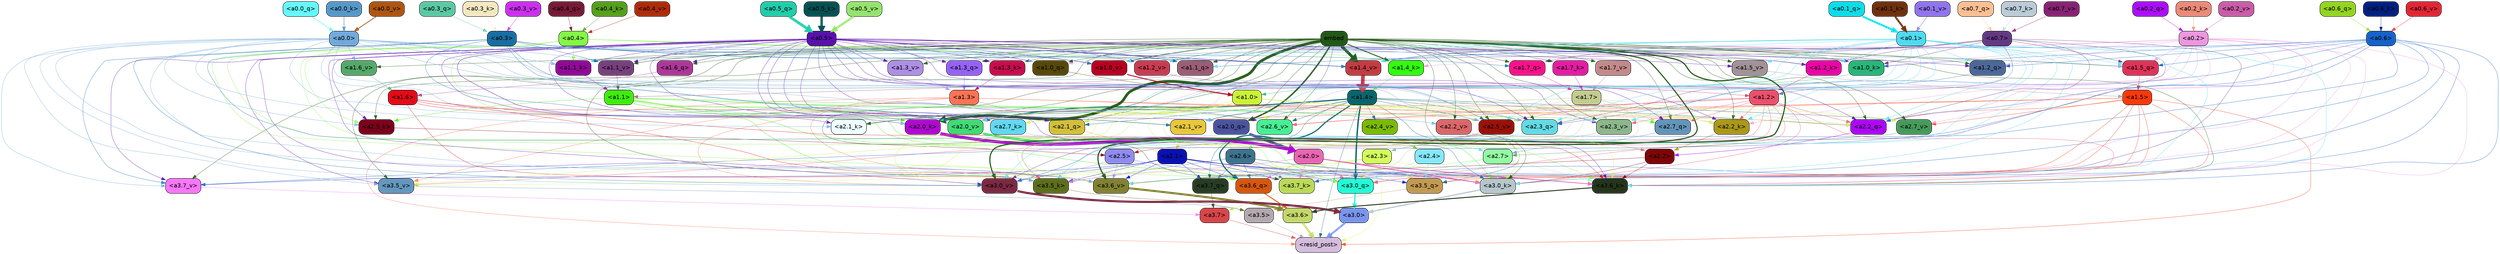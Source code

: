 strict digraph "" {
	graph [bgcolor=transparent,
		layout=dot,
		overlap=false,
		splines=true
	];
	"<a3.7>"	[color=black,
		fillcolor="#d6464a",
		fontname=Helvetica,
		shape=box,
		style="filled, rounded"];
	"<resid_post>"	[color=black,
		fillcolor="#d4bcdc",
		fontname=Helvetica,
		shape=box,
		style="filled, rounded"];
	"<a3.7>" -> "<resid_post>"	[color="#d6464a",
		penwidth=0.6239100098609924];
	"<a3.6>"	[color=black,
		fillcolor="#c4d76b",
		fontname=Helvetica,
		shape=box,
		style="filled, rounded"];
	"<a3.6>" -> "<resid_post>"	[color="#c4d76b",
		penwidth=4.569062113761902];
	"<a3.5>"	[color=black,
		fillcolor="#b2a8ad",
		fontname=Helvetica,
		shape=box,
		style="filled, rounded"];
	"<a3.5>" -> "<resid_post>"	[color="#b2a8ad",
		penwidth=0.6];
	"<a3.0>"	[color=black,
		fillcolor="#7995ec",
		fontname=Helvetica,
		shape=box,
		style="filled, rounded"];
	"<a3.0>" -> "<resid_post>"	[color="#7995ec",
		penwidth=4.283544182777405];
	"<a2.3>"	[color=black,
		fillcolor="#d3fc5c",
		fontname=Helvetica,
		shape=box,
		style="filled, rounded"];
	"<a2.3>" -> "<resid_post>"	[color="#d3fc5c",
		penwidth=0.6];
	"<a3.7_q>"	[color=black,
		fillcolor="#283c24",
		fontname=Helvetica,
		shape=box,
		style="filled, rounded"];
	"<a2.3>" -> "<a3.7_q>"	[color="#d3fc5c",
		penwidth=0.6];
	"<a3.6_q>"	[color=black,
		fillcolor="#d6560d",
		fontname=Helvetica,
		shape=box,
		style="filled, rounded"];
	"<a2.3>" -> "<a3.6_q>"	[color="#d3fc5c",
		penwidth=0.6];
	"<a3.5_q>"	[color=black,
		fillcolor="#c19a51",
		fontname=Helvetica,
		shape=box,
		style="filled, rounded"];
	"<a2.3>" -> "<a3.5_q>"	[color="#d3fc5c",
		penwidth=0.6];
	"<a3.0_q>"	[color=black,
		fillcolor="#22fbd6",
		fontname=Helvetica,
		shape=box,
		style="filled, rounded"];
	"<a2.3>" -> "<a3.0_q>"	[color="#d3fc5c",
		penwidth=0.6];
	"<a3.0_k>"	[color=black,
		fillcolor="#b6c6ca",
		fontname=Helvetica,
		shape=box,
		style="filled, rounded"];
	"<a2.3>" -> "<a3.0_k>"	[color="#d3fc5c",
		penwidth=0.6];
	"<a3.6_v>"	[color=black,
		fillcolor="#818132",
		fontname=Helvetica,
		shape=box,
		style="filled, rounded"];
	"<a2.3>" -> "<a3.6_v>"	[color="#d3fc5c",
		penwidth=0.6];
	"<a3.5_v>"	[color=black,
		fillcolor="#6497be",
		fontname=Helvetica,
		shape=box,
		style="filled, rounded"];
	"<a2.3>" -> "<a3.5_v>"	[color="#d3fc5c",
		penwidth=0.6];
	"<a3.0_v>"	[color=black,
		fillcolor="#7b2942",
		fontname=Helvetica,
		shape=box,
		style="filled, rounded"];
	"<a2.3>" -> "<a3.0_v>"	[color="#d3fc5c",
		penwidth=0.6];
	"<a1.5>"	[color=black,
		fillcolor="#f9390c",
		fontname=Helvetica,
		shape=box,
		style="filled, rounded"];
	"<a1.5>" -> "<resid_post>"	[color="#f9390c",
		penwidth=0.6];
	"<a1.5>" -> "<a3.6_q>"	[color="#f9390c",
		penwidth=0.6];
	"<a1.5>" -> "<a3.5_q>"	[color="#f9390c",
		penwidth=0.6];
	"<a1.5>" -> "<a3.0_q>"	[color="#f9390c",
		penwidth=0.6];
	"<a3.6_k>"	[color=black,
		fillcolor="#24351b",
		fontname=Helvetica,
		shape=box,
		style="filled, rounded"];
	"<a1.5>" -> "<a3.6_k>"	[color="#f9390c",
		penwidth=0.6];
	"<a1.5>" -> "<a3.0_k>"	[color="#f9390c",
		penwidth=0.6];
	"<a2.2_q>"	[color=black,
		fillcolor="#ac07f5",
		fontname=Helvetica,
		shape=box,
		style="filled, rounded"];
	"<a1.5>" -> "<a2.2_q>"	[color="#f9390c",
		penwidth=0.6];
	"<a2.7_v>"	[color=black,
		fillcolor="#459a5b",
		fontname=Helvetica,
		shape=box,
		style="filled, rounded"];
	"<a1.5>" -> "<a2.7_v>"	[color="#f9390c",
		penwidth=0.6];
	"<a2.6_v>"	[color=black,
		fillcolor="#47ee93",
		fontname=Helvetica,
		shape=box,
		style="filled, rounded"];
	"<a1.5>" -> "<a2.6_v>"	[color="#f9390c",
		penwidth=0.6];
	"<a2.1_v>"	[color=black,
		fillcolor="#e8c73c",
		fontname=Helvetica,
		shape=box,
		style="filled, rounded"];
	"<a1.5>" -> "<a2.1_v>"	[color="#f9390c",
		penwidth=0.6];
	"<a1.4>"	[color=black,
		fillcolor="#09656c",
		fontname=Helvetica,
		shape=box,
		style="filled, rounded"];
	"<a1.4>" -> "<resid_post>"	[color="#09656c",
		penwidth=0.6];
	"<a1.4>" -> "<a3.7_q>"	[color="#09656c",
		penwidth=0.6];
	"<a1.4>" -> "<a3.6_q>"	[color="#09656c",
		penwidth=2.7536282539367676];
	"<a1.4>" -> "<a3.5_q>"	[color="#09656c",
		penwidth=0.6];
	"<a1.4>" -> "<a3.0_q>"	[color="#09656c",
		penwidth=3.3369133472442627];
	"<a2.3_q>"	[color=black,
		fillcolor="#62dae3",
		fontname=Helvetica,
		shape=box,
		style="filled, rounded"];
	"<a1.4>" -> "<a2.3_q>"	[color="#09656c",
		penwidth=0.6];
	"<a1.4>" -> "<a2.2_q>"	[color="#09656c",
		penwidth=0.6];
	"<a2.1_q>"	[color=black,
		fillcolor="#d3be3c",
		fontname=Helvetica,
		shape=box,
		style="filled, rounded"];
	"<a1.4>" -> "<a2.1_q>"	[color="#09656c",
		penwidth=0.6];
	"<a2.0_q>"	[color=black,
		fillcolor="#4b539e",
		fontname=Helvetica,
		shape=box,
		style="filled, rounded"];
	"<a1.4>" -> "<a2.0_q>"	[color="#09656c",
		penwidth=0.6];
	"<a2.1_k>"	[color=black,
		fillcolor="#edfffe",
		fontname=Helvetica,
		shape=box,
		style="filled, rounded"];
	"<a1.4>" -> "<a2.1_k>"	[color="#09656c",
		penwidth=0.6];
	"<a1.4>" -> "<a2.7_v>"	[color="#09656c",
		penwidth=0.6];
	"<a1.4>" -> "<a2.6_v>"	[color="#09656c",
		penwidth=0.6];
	"<a2.5_v>"	[color=black,
		fillcolor="#9a1109",
		fontname=Helvetica,
		shape=box,
		style="filled, rounded"];
	"<a1.4>" -> "<a2.5_v>"	[color="#09656c",
		penwidth=0.6];
	"<a2.4_v>"	[color=black,
		fillcolor="#79ba04",
		fontname=Helvetica,
		shape=box,
		style="filled, rounded"];
	"<a1.4>" -> "<a2.4_v>"	[color="#09656c",
		penwidth=0.6];
	"<a1.4>" -> "<a2.1_v>"	[color="#09656c",
		penwidth=0.6];
	"<a2.0_v>"	[color=black,
		fillcolor="#40da74",
		fontname=Helvetica,
		shape=box,
		style="filled, rounded"];
	"<a1.4>" -> "<a2.0_v>"	[color="#09656c",
		penwidth=2.2818827629089355];
	"<a1.3>"	[color=black,
		fillcolor="#fd7355",
		fontname=Helvetica,
		shape=box,
		style="filled, rounded"];
	"<a1.3>" -> "<resid_post>"	[color="#fd7355",
		penwidth=0.6];
	"<a1.3>" -> "<a3.6_v>"	[color="#fd7355",
		penwidth=0.6];
	"<a1.3>" -> "<a3.5_v>"	[color="#fd7355",
		penwidth=0.6];
	"<a1.3>" -> "<a3.0_v>"	[color="#fd7355",
		penwidth=0.6];
	"<a1.3>" -> "<a2.2_q>"	[color="#fd7355",
		penwidth=0.6];
	"<a1.3>" -> "<a2.1_q>"	[color="#fd7355",
		penwidth=0.6];
	"<a2.2_k>"	[color=black,
		fillcolor="#aa9819",
		fontname=Helvetica,
		shape=box,
		style="filled, rounded"];
	"<a1.3>" -> "<a2.2_k>"	[color="#fd7355",
		penwidth=0.6];
	"<a1.3>" -> "<a2.5_v>"	[color="#fd7355",
		penwidth=0.6];
	"<a3.7_q>" -> "<a3.7>"	[color="#283c24",
		penwidth=0.6];
	"<a3.6_q>" -> "<a3.6>"	[color="#d6560d",
		penwidth=2.0344843566417694];
	"<a3.5_q>" -> "<a3.5>"	[color="#c19a51",
		penwidth=0.6];
	"<a3.0_q>" -> "<a3.0>"	[color="#22fbd6",
		penwidth=2.863015294075012];
	"<a3.7_k>"	[color=black,
		fillcolor="#bbd858",
		fontname=Helvetica,
		shape=box,
		style="filled, rounded"];
	"<a3.7_k>" -> "<a3.7>"	[color="#bbd858",
		penwidth=0.6];
	"<a3.6_k>" -> "<a3.6>"	[color="#24351b",
		penwidth=2.1770318150520325];
	"<a3.5_k>"	[color=black,
		fillcolor="#5d6e1b",
		fontname=Helvetica,
		shape=box,
		style="filled, rounded"];
	"<a3.5_k>" -> "<a3.5>"	[color="#5d6e1b",
		penwidth=0.6];
	"<a3.0_k>" -> "<a3.0>"	[color="#b6c6ca",
		penwidth=2.6323853135108948];
	"<a3.7_v>"	[color=black,
		fillcolor="#f676f7",
		fontname=Helvetica,
		shape=box,
		style="filled, rounded"];
	"<a3.7_v>" -> "<a3.7>"	[color="#f676f7",
		penwidth=0.6];
	"<a3.6_v>" -> "<a3.6>"	[color="#818132",
		penwidth=4.972373723983765];
	"<a3.5_v>" -> "<a3.5>"	[color="#6497be",
		penwidth=0.6];
	"<a3.0_v>" -> "<a3.0>"	[color="#7b2942",
		penwidth=5.1638524532318115];
	"<a2.6>"	[color=black,
		fillcolor="#3e738e",
		fontname=Helvetica,
		shape=box,
		style="filled, rounded"];
	"<a2.6>" -> "<a3.7_q>"	[color="#3e738e",
		penwidth=0.6];
	"<a2.6>" -> "<a3.6_q>"	[color="#3e738e",
		penwidth=0.6];
	"<a2.6>" -> "<a3.0_q>"	[color="#3e738e",
		penwidth=0.6];
	"<a2.6>" -> "<a3.7_k>"	[color="#3e738e",
		penwidth=0.6];
	"<a2.6>" -> "<a3.6_k>"	[color="#3e738e",
		penwidth=0.6];
	"<a2.6>" -> "<a3.5_k>"	[color="#3e738e",
		penwidth=0.6];
	"<a2.6>" -> "<a3.0_k>"	[color="#3e738e",
		penwidth=0.6];
	"<a2.1>"	[color=black,
		fillcolor="#0911b5",
		fontname=Helvetica,
		shape=box,
		style="filled, rounded"];
	"<a2.1>" -> "<a3.7_q>"	[color="#0911b5",
		penwidth=0.6];
	"<a2.1>" -> "<a3.6_q>"	[color="#0911b5",
		penwidth=0.6];
	"<a2.1>" -> "<a3.5_q>"	[color="#0911b5",
		penwidth=0.6];
	"<a2.1>" -> "<a3.0_q>"	[color="#0911b5",
		penwidth=0.6];
	"<a2.1>" -> "<a3.7_k>"	[color="#0911b5",
		penwidth=0.6];
	"<a2.1>" -> "<a3.6_k>"	[color="#0911b5",
		penwidth=0.6];
	"<a2.1>" -> "<a3.5_k>"	[color="#0911b5",
		penwidth=0.6];
	"<a2.1>" -> "<a3.0_k>"	[color="#0911b5",
		penwidth=0.6];
	"<a2.1>" -> "<a3.7_v>"	[color="#0911b5",
		penwidth=0.6];
	"<a2.1>" -> "<a3.6_v>"	[color="#0911b5",
		penwidth=0.6];
	"<a2.1>" -> "<a3.0_v>"	[color="#0911b5",
		penwidth=0.6];
	"<a2.7>"	[color=black,
		fillcolor="#93fba4",
		fontname=Helvetica,
		shape=box,
		style="filled, rounded"];
	"<a2.7>" -> "<a3.6_q>"	[color="#93fba4",
		penwidth=0.6];
	"<a2.7>" -> "<a3.0_q>"	[color="#93fba4",
		penwidth=0.6];
	"<a2.7>" -> "<a3.6_k>"	[color="#93fba4",
		penwidth=0.6];
	"<a2.7>" -> "<a3.0_k>"	[color="#93fba4",
		penwidth=0.6];
	"<a2.7>" -> "<a3.6_v>"	[color="#93fba4",
		penwidth=0.6];
	"<a2.5>"	[color=black,
		fillcolor="#8e8cef",
		fontname=Helvetica,
		shape=box,
		style="filled, rounded"];
	"<a2.5>" -> "<a3.6_q>"	[color="#8e8cef",
		penwidth=0.6];
	"<a2.5>" -> "<a3.0_q>"	[color="#8e8cef",
		penwidth=0.6];
	"<a2.5>" -> "<a3.0_k>"	[color="#8e8cef",
		penwidth=0.6];
	"<a2.5>" -> "<a3.6_v>"	[color="#8e8cef",
		penwidth=0.6];
	"<a2.5>" -> "<a3.0_v>"	[color="#8e8cef",
		penwidth=0.6];
	"<a2.0>"	[color=black,
		fillcolor="#ea66b2",
		fontname=Helvetica,
		shape=box,
		style="filled, rounded"];
	"<a2.0>" -> "<a3.6_q>"	[color="#ea66b2",
		penwidth=0.6];
	"<a2.0>" -> "<a3.0_q>"	[color="#ea66b2",
		penwidth=0.6];
	"<a2.0>" -> "<a3.7_k>"	[color="#ea66b2",
		penwidth=0.6];
	"<a2.0>" -> "<a3.6_k>"	[color="#ea66b2",
		penwidth=1.7047871947288513];
	"<a2.0>" -> "<a3.5_k>"	[color="#ea66b2",
		penwidth=0.6];
	"<a2.0>" -> "<a3.0_k>"	[color="#ea66b2",
		penwidth=2.239806979894638];
	"<a1.1>"	[color=black,
		fillcolor="#3fed0d",
		fontname=Helvetica,
		shape=box,
		style="filled, rounded"];
	"<a1.1>" -> "<a3.6_q>"	[color="#3fed0d",
		penwidth=0.6];
	"<a1.1>" -> "<a3.0_q>"	[color="#3fed0d",
		penwidth=0.6];
	"<a1.1>" -> "<a3.0_k>"	[color="#3fed0d",
		penwidth=0.6];
	"<a1.1>" -> "<a3.6_v>"	[color="#3fed0d",
		penwidth=0.6];
	"<a2.7_q>"	[color=black,
		fillcolor="#6294b9",
		fontname=Helvetica,
		shape=box,
		style="filled, rounded"];
	"<a1.1>" -> "<a2.7_q>"	[color="#3fed0d",
		penwidth=0.6];
	"<a2.5_k>"	[color=black,
		fillcolor="#7c011b",
		fontname=Helvetica,
		shape=box,
		style="filled, rounded"];
	"<a1.1>" -> "<a2.5_k>"	[color="#3fed0d",
		penwidth=0.6];
	"<a2.0_k>"	[color=black,
		fillcolor="#af09d2",
		fontname=Helvetica,
		shape=box,
		style="filled, rounded"];
	"<a1.1>" -> "<a2.0_k>"	[color="#3fed0d",
		penwidth=0.6];
	"<a1.1>" -> "<a2.6_v>"	[color="#3fed0d",
		penwidth=0.6];
	"<a2.2_v>"	[color=black,
		fillcolor="#da6669",
		fontname=Helvetica,
		shape=box,
		style="filled, rounded"];
	"<a1.1>" -> "<a2.2_v>"	[color="#3fed0d",
		penwidth=0.6];
	"<a1.1>" -> "<a2.1_v>"	[color="#3fed0d",
		penwidth=0.6];
	"<a1.1>" -> "<a2.0_v>"	[color="#3fed0d",
		penwidth=0.6];
	"<a0.4>"	[color=black,
		fillcolor="#84f746",
		fontname=Helvetica,
		shape=box,
		style="filled, rounded"];
	"<a0.4>" -> "<a3.6_q>"	[color="#84f746",
		penwidth=0.6];
	"<a0.4>" -> "<a3.0_q>"	[color="#84f746",
		penwidth=0.6];
	"<a0.4>" -> "<a3.6_k>"	[color="#84f746",
		penwidth=0.6];
	"<a0.4>" -> "<a2.5_k>"	[color="#84f746",
		penwidth=0.6];
	"<a0.4>" -> "<a2.0_k>"	[color="#84f746",
		penwidth=0.6];
	"<a1.4_k>"	[color=black,
		fillcolor="#31fc0d",
		fontname=Helvetica,
		shape=box,
		style="filled, rounded"];
	"<a0.4>" -> "<a1.4_k>"	[color="#84f746",
		penwidth=0.6];
	"<a1.1_k>"	[color=black,
		fillcolor="#920898",
		fontname=Helvetica,
		shape=box,
		style="filled, rounded"];
	"<a0.4>" -> "<a1.1_k>"	[color="#84f746",
		penwidth=0.6];
	"<a1.0_k>"	[color=black,
		fillcolor="#27b679",
		fontname=Helvetica,
		shape=box,
		style="filled, rounded"];
	"<a0.4>" -> "<a1.0_k>"	[color="#84f746",
		penwidth=0.6];
	"<a1.4_v>"	[color=black,
		fillcolor="#c43b42",
		fontname=Helvetica,
		shape=box,
		style="filled, rounded"];
	"<a0.4>" -> "<a1.4_v>"	[color="#84f746",
		penwidth=0.6];
	"<a1.2_v>"	[color=black,
		fillcolor="#c83b52",
		fontname=Helvetica,
		shape=box,
		style="filled, rounded"];
	"<a0.4>" -> "<a1.2_v>"	[color="#84f746",
		penwidth=0.6];
	"<a0.2>"	[color=black,
		fillcolor="#ec97de",
		fontname=Helvetica,
		shape=box,
		style="filled, rounded"];
	"<a0.2>" -> "<a3.6_q>"	[color="#ec97de",
		penwidth=0.6];
	"<a0.2>" -> "<a3.0_q>"	[color="#ec97de",
		penwidth=0.6];
	"<a0.2>" -> "<a3.6_k>"	[color="#ec97de",
		penwidth=0.6];
	"<a0.2>" -> "<a3.0_k>"	[color="#ec97de",
		penwidth=0.6];
	"<a0.2>" -> "<a2.2_q>"	[color="#ec97de",
		penwidth=0.6];
	"<a0.2>" -> "<a2.2_k>"	[color="#ec97de",
		penwidth=0.6];
	"<a0.2>" -> "<a2.0_k>"	[color="#ec97de",
		penwidth=0.6];
	"<a0.2>" -> "<a2.7_v>"	[color="#ec97de",
		penwidth=0.6];
	"<a0.2>" -> "<a2.1_v>"	[color="#ec97de",
		penwidth=0.6];
	"<a0.2>" -> "<a2.0_v>"	[color="#ec97de",
		penwidth=0.6];
	"<a1.5_q>"	[color=black,
		fillcolor="#df3258",
		fontname=Helvetica,
		shape=box,
		style="filled, rounded"];
	"<a0.2>" -> "<a1.5_q>"	[color="#ec97de",
		penwidth=0.6];
	"<a1.2_q>"	[color=black,
		fillcolor="#4b6898",
		fontname=Helvetica,
		shape=box,
		style="filled, rounded"];
	"<a0.2>" -> "<a1.2_q>"	[color="#ec97de",
		penwidth=0.6];
	"<a1.0_q>"	[color=black,
		fillcolor="#564808",
		fontname=Helvetica,
		shape=box,
		style="filled, rounded"];
	"<a0.2>" -> "<a1.0_q>"	[color="#ec97de",
		penwidth=0.6];
	"<a0.2>" -> "<a1.4_k>"	[color="#ec97de",
		penwidth=0.6];
	"<a0.2>" -> "<a1.0_k>"	[color="#ec97de",
		penwidth=0.6];
	"<a0.2>" -> "<a1.4_v>"	[color="#ec97de",
		penwidth=0.6];
	"<a2.4>"	[color=black,
		fillcolor="#85e8fa",
		fontname=Helvetica,
		shape=box,
		style="filled, rounded"];
	"<a2.4>" -> "<a3.5_q>"	[color="#85e8fa",
		penwidth=0.6];
	"<a2.4>" -> "<a3.0_q>"	[color="#85e8fa",
		penwidth=0.6];
	"<a1.2>"	[color=black,
		fillcolor="#ea506d",
		fontname=Helvetica,
		shape=box,
		style="filled, rounded"];
	"<a1.2>" -> "<a3.0_q>"	[color="#ea506d",
		penwidth=0.6];
	"<a1.2>" -> "<a3.6_k>"	[color="#ea506d",
		penwidth=0.6];
	"<a1.2>" -> "<a3.5_k>"	[color="#ea506d",
		penwidth=0.6];
	"<a1.2>" -> "<a3.0_k>"	[color="#ea506d",
		penwidth=0.6];
	"<a1.2>" -> "<a3.5_v>"	[color="#ea506d",
		penwidth=0.6];
	"<a1.2>" -> "<a2.7_q>"	[color="#ea506d",
		penwidth=0.6];
	"<a1.2>" -> "<a2.2_q>"	[color="#ea506d",
		penwidth=0.6];
	"<a1.2>" -> "<a2.2_k>"	[color="#ea506d",
		penwidth=0.6];
	"<a1.2>" -> "<a2.6_v>"	[color="#ea506d",
		penwidth=0.6];
	"<a1.2>" -> "<a2.5_v>"	[color="#ea506d",
		penwidth=0.6];
	"<a2.3_v>"	[color=black,
		fillcolor="#8cb68c",
		fontname=Helvetica,
		shape=box,
		style="filled, rounded"];
	"<a1.2>" -> "<a2.3_v>"	[color="#ea506d",
		penwidth=0.6];
	"<a1.2>" -> "<a2.0_v>"	[color="#ea506d",
		penwidth=0.6];
	"<a1.7>"	[color=black,
		fillcolor="#c3cc8f",
		fontname=Helvetica,
		shape=box,
		style="filled, rounded"];
	"<a1.7>" -> "<a3.7_k>"	[color="#c3cc8f",
		penwidth=0.6];
	"<a1.7>" -> "<a3.5_k>"	[color="#c3cc8f",
		penwidth=0.6];
	"<a1.7>" -> "<a3.6_v>"	[color="#c3cc8f",
		penwidth=0.6];
	"<a1.7>" -> "<a2.7_q>"	[color="#c3cc8f",
		penwidth=0.6];
	"<a1.7>" -> "<a2.2_q>"	[color="#c3cc8f",
		penwidth=0.6];
	"<a1.7>" -> "<a2.0_q>"	[color="#c3cc8f",
		penwidth=0.6];
	"<a1.7>" -> "<a2.2_k>"	[color="#c3cc8f",
		penwidth=0.6];
	"<a1.7>" -> "<a2.0_k>"	[color="#c3cc8f",
		penwidth=0.6];
	"<a1.7>" -> "<a2.5_v>"	[color="#c3cc8f",
		penwidth=0.6];
	"<a1.7>" -> "<a2.3_v>"	[color="#c3cc8f",
		penwidth=0.6];
	"<a1.7>" -> "<a2.2_v>"	[color="#c3cc8f",
		penwidth=0.6];
	"<a0.7>"	[color=black,
		fillcolor="#633983",
		fontname=Helvetica,
		shape=box,
		style="filled, rounded"];
	"<a0.7>" -> "<a3.7_k>"	[color="#633983",
		penwidth=0.6];
	"<a0.7>" -> "<a3.0_v>"	[color="#633983",
		penwidth=0.6];
	"<a0.7>" -> "<a2.3_q>"	[color="#633983",
		penwidth=0.6];
	"<a0.7>" -> "<a2.2_q>"	[color="#633983",
		penwidth=0.6];
	"<a1.7_q>"	[color=black,
		fillcolor="#fa108a",
		fontname=Helvetica,
		shape=box,
		style="filled, rounded"];
	"<a0.7>" -> "<a1.7_q>"	[color="#633983",
		penwidth=0.6];
	"<a0.7>" -> "<a1.5_q>"	[color="#633983",
		penwidth=0.6];
	"<a1.1_q>"	[color=black,
		fillcolor="#9b5d75",
		fontname=Helvetica,
		shape=box,
		style="filled, rounded"];
	"<a0.7>" -> "<a1.1_q>"	[color="#633983",
		penwidth=0.6];
	"<a1.2_k>"	[color=black,
		fillcolor="#eb04a6",
		fontname=Helvetica,
		shape=box,
		style="filled, rounded"];
	"<a0.7>" -> "<a1.2_k>"	[color="#633983",
		penwidth=0.6];
	"<a0.7>" -> "<a1.0_k>"	[color="#633983",
		penwidth=0.6];
	"<a0.7>" -> "<a1.4_v>"	[color="#633983",
		penwidth=0.6];
	"<a1.1_v>"	[color=black,
		fillcolor="#77407d",
		fontname=Helvetica,
		shape=box,
		style="filled, rounded"];
	"<a0.7>" -> "<a1.1_v>"	[color="#633983",
		penwidth=0.6];
	"<a0.6>"	[color=black,
		fillcolor="#1562ca",
		fontname=Helvetica,
		shape=box,
		style="filled, rounded"];
	"<a0.6>" -> "<a3.7_k>"	[color="#1562ca",
		penwidth=0.6];
	"<a0.6>" -> "<a3.6_k>"	[color="#1562ca",
		penwidth=0.6];
	"<a0.6>" -> "<a3.0_k>"	[color="#1562ca",
		penwidth=0.6];
	"<a0.6>" -> "<a3.7_v>"	[color="#1562ca",
		penwidth=0.6];
	"<a0.6>" -> "<a3.6_v>"	[color="#1562ca",
		penwidth=0.6];
	"<a0.6>" -> "<a3.0_v>"	[color="#1562ca",
		penwidth=0.6];
	"<a0.6>" -> "<a2.3_q>"	[color="#1562ca",
		penwidth=0.6];
	"<a0.6>" -> "<a2.2_q>"	[color="#1562ca",
		penwidth=0.6];
	"<a0.6>" -> "<a1.5_q>"	[color="#1562ca",
		penwidth=0.6];
	"<a0.6>" -> "<a1.2_q>"	[color="#1562ca",
		penwidth=0.6];
	"<a0.6>" -> "<a1.0_k>"	[color="#1562ca",
		penwidth=0.6];
	"<a0.6>" -> "<a1.4_v>"	[color="#1562ca",
		penwidth=0.6];
	embed	[color=black,
		fillcolor="#225817",
		fontname=Helvetica,
		shape=box,
		style="filled, rounded"];
	embed -> "<a3.7_k>"	[color="#225817",
		penwidth=0.6];
	embed -> "<a3.6_k>"	[color="#225817",
		penwidth=0.6];
	embed -> "<a3.5_k>"	[color="#225817",
		penwidth=0.6];
	embed -> "<a3.0_k>"	[color="#225817",
		penwidth=0.6];
	embed -> "<a3.7_v>"	[color="#225817",
		penwidth=0.6];
	embed -> "<a3.6_v>"	[color="#225817",
		penwidth=2.7369276881217957];
	embed -> "<a3.5_v>"	[color="#225817",
		penwidth=0.6];
	embed -> "<a3.0_v>"	[color="#225817",
		penwidth=2.5778204202651978];
	embed -> "<a2.7_q>"	[color="#225817",
		penwidth=0.6];
	embed -> "<a2.3_q>"	[color="#225817",
		penwidth=0.6];
	embed -> "<a2.2_q>"	[color="#225817",
		penwidth=0.6];
	embed -> "<a2.1_q>"	[color="#225817",
		penwidth=0.6];
	embed -> "<a2.0_q>"	[color="#225817",
		penwidth=3.459219217300415];
	embed -> "<a2.5_k>"	[color="#225817",
		penwidth=0.6];
	embed -> "<a2.2_k>"	[color="#225817",
		penwidth=0.6363201141357422];
	embed -> "<a2.1_k>"	[color="#225817",
		penwidth=0.6];
	embed -> "<a2.0_k>"	[color="#225817",
		penwidth=6.407642982900143];
	embed -> "<a2.7_v>"	[color="#225817",
		penwidth=0.6];
	embed -> "<a2.6_v>"	[color="#225817",
		penwidth=0.6];
	embed -> "<a2.5_v>"	[color="#225817",
		penwidth=0.6];
	embed -> "<a2.3_v>"	[color="#225817",
		penwidth=0.6];
	embed -> "<a2.2_v>"	[color="#225817",
		penwidth=0.6175012588500977];
	embed -> "<a2.1_v>"	[color="#225817",
		penwidth=0.6];
	embed -> "<a2.0_v>"	[color="#225817",
		penwidth=0.6];
	embed -> "<a1.7_q>"	[color="#225817",
		penwidth=0.6];
	"<a1.6_q>"	[color=black,
		fillcolor="#ad3798",
		fontname=Helvetica,
		shape=box,
		style="filled, rounded"];
	embed -> "<a1.6_q>"	[color="#225817",
		penwidth=0.6];
	embed -> "<a1.5_q>"	[color="#225817",
		penwidth=0.6186923980712891];
	"<a1.3_q>"	[color=black,
		fillcolor="#9561f6",
		fontname=Helvetica,
		shape=box,
		style="filled, rounded"];
	embed -> "<a1.3_q>"	[color="#225817",
		penwidth=0.6];
	embed -> "<a1.2_q>"	[color="#225817",
		penwidth=0.6];
	embed -> "<a1.1_q>"	[color="#225817",
		penwidth=0.6];
	embed -> "<a1.0_q>"	[color="#225817",
		penwidth=0.6];
	"<a1.7_k>"	[color=black,
		fillcolor="#e31ca2",
		fontname=Helvetica,
		shape=box,
		style="filled, rounded"];
	embed -> "<a1.7_k>"	[color="#225817",
		penwidth=0.6];
	embed -> "<a1.4_k>"	[color="#225817",
		penwidth=2.1454997062683105];
	"<a1.3_k>"	[color=black,
		fillcolor="#c70d4d",
		fontname=Helvetica,
		shape=box,
		style="filled, rounded"];
	embed -> "<a1.3_k>"	[color="#225817",
		penwidth=0.6];
	embed -> "<a1.2_k>"	[color="#225817",
		penwidth=0.6];
	embed -> "<a1.1_k>"	[color="#225817",
		penwidth=0.6];
	embed -> "<a1.0_k>"	[color="#225817",
		penwidth=0.6];
	"<a1.7_v>"	[color=black,
		fillcolor="#c28989",
		fontname=Helvetica,
		shape=box,
		style="filled, rounded"];
	embed -> "<a1.7_v>"	[color="#225817",
		penwidth=0.6];
	"<a1.6_v>"	[color=black,
		fillcolor="#54a969",
		fontname=Helvetica,
		shape=box,
		style="filled, rounded"];
	embed -> "<a1.6_v>"	[color="#225817",
		penwidth=0.6];
	"<a1.5_v>"	[color=black,
		fillcolor="#a19297",
		fontname=Helvetica,
		shape=box,
		style="filled, rounded"];
	embed -> "<a1.5_v>"	[color="#225817",
		penwidth=0.6];
	embed -> "<a1.4_v>"	[color="#225817",
		penwidth=6.860090345144272];
	"<a1.3_v>"	[color=black,
		fillcolor="#ac8fe4",
		fontname=Helvetica,
		shape=box,
		style="filled, rounded"];
	embed -> "<a1.3_v>"	[color="#225817",
		penwidth=0.6];
	embed -> "<a1.2_v>"	[color="#225817",
		penwidth=0.6];
	embed -> "<a1.1_v>"	[color="#225817",
		penwidth=0.6];
	"<a1.0_v>"	[color=black,
		fillcolor="#b90022",
		fontname=Helvetica,
		shape=box,
		style="filled, rounded"];
	embed -> "<a1.0_v>"	[color="#225817",
		penwidth=1.2940821647644043];
	"<a2.2>"	[color=black,
		fillcolor="#7f0608",
		fontname=Helvetica,
		shape=box,
		style="filled, rounded"];
	"<a2.2>" -> "<a3.6_k>"	[color="#7f0608",
		penwidth=0.6];
	"<a2.2>" -> "<a3.0_k>"	[color="#7f0608",
		penwidth=0.6];
	"<a2.2>" -> "<a3.6_v>"	[color="#7f0608",
		penwidth=0.6];
	"<a1.6>"	[color=black,
		fillcolor="#e40a16",
		fontname=Helvetica,
		shape=box,
		style="filled, rounded"];
	"<a1.6>" -> "<a3.6_k>"	[color="#e40a16",
		penwidth=0.6];
	"<a1.6>" -> "<a3.5_k>"	[color="#e40a16",
		penwidth=0.6];
	"<a1.6>" -> "<a3.6_v>"	[color="#e40a16",
		penwidth=0.6];
	"<a1.6>" -> "<a2.0_k>"	[color="#e40a16",
		penwidth=0.6];
	"<a1.6>" -> "<a2.0_v>"	[color="#e40a16",
		penwidth=0.6];
	"<a1.0>"	[color=black,
		fillcolor="#caf238",
		fontname=Helvetica,
		shape=box,
		style="filled, rounded"];
	"<a1.0>" -> "<a3.6_k>"	[color="#caf238",
		penwidth=0.6];
	"<a1.0>" -> "<a3.0_k>"	[color="#caf238",
		penwidth=0.6];
	"<a1.0>" -> "<a3.6_v>"	[color="#caf238",
		penwidth=0.6];
	"<a1.0>" -> "<a3.5_v>"	[color="#caf238",
		penwidth=0.6];
	"<a1.0>" -> "<a3.0_v>"	[color="#caf238",
		penwidth=0.6];
	"<a1.0>" -> "<a2.3_q>"	[color="#caf238",
		penwidth=0.6];
	"<a1.0>" -> "<a2.2_q>"	[color="#caf238",
		penwidth=0.6];
	"<a1.0>" -> "<a2.1_q>"	[color="#caf238",
		penwidth=0.6];
	"<a2.7_k>"	[color=black,
		fillcolor="#60d8ef",
		fontname=Helvetica,
		shape=box,
		style="filled, rounded"];
	"<a1.0>" -> "<a2.7_k>"	[color="#caf238",
		penwidth=0.6];
	"<a1.0>" -> "<a2.2_k>"	[color="#caf238",
		penwidth=0.6];
	"<a1.0>" -> "<a2.0_k>"	[color="#caf238",
		penwidth=0.6];
	"<a1.0>" -> "<a2.7_v>"	[color="#caf238",
		penwidth=0.6];
	"<a1.0>" -> "<a2.6_v>"	[color="#caf238",
		penwidth=0.6];
	"<a1.0>" -> "<a2.0_v>"	[color="#caf238",
		penwidth=1.2978954315185547];
	"<a0.5>"	[color=black,
		fillcolor="#5a10ae",
		fontname=Helvetica,
		shape=box,
		style="filled, rounded"];
	"<a0.5>" -> "<a3.6_k>"	[color="#5a10ae",
		penwidth=0.6];
	"<a0.5>" -> "<a3.7_v>"	[color="#5a10ae",
		penwidth=0.6];
	"<a0.5>" -> "<a3.6_v>"	[color="#5a10ae",
		penwidth=0.6];
	"<a0.5>" -> "<a3.5_v>"	[color="#5a10ae",
		penwidth=0.6];
	"<a0.5>" -> "<a3.0_v>"	[color="#5a10ae",
		penwidth=0.6];
	"<a0.5>" -> "<a2.7_q>"	[color="#5a10ae",
		penwidth=0.6];
	"<a0.5>" -> "<a2.3_q>"	[color="#5a10ae",
		penwidth=0.6];
	"<a0.5>" -> "<a2.2_q>"	[color="#5a10ae",
		penwidth=0.6];
	"<a0.5>" -> "<a2.1_q>"	[color="#5a10ae",
		penwidth=0.6];
	"<a0.5>" -> "<a2.0_q>"	[color="#5a10ae",
		penwidth=0.6];
	"<a0.5>" -> "<a2.7_k>"	[color="#5a10ae",
		penwidth=0.6];
	"<a0.5>" -> "<a2.5_k>"	[color="#5a10ae",
		penwidth=0.6];
	"<a0.5>" -> "<a2.2_k>"	[color="#5a10ae",
		penwidth=0.6];
	"<a0.5>" -> "<a2.1_k>"	[color="#5a10ae",
		penwidth=0.6];
	"<a0.5>" -> "<a2.0_k>"	[color="#5a10ae",
		penwidth=0.7721366882324219];
	"<a0.5>" -> "<a2.6_v>"	[color="#5a10ae",
		penwidth=0.6];
	"<a0.5>" -> "<a2.3_v>"	[color="#5a10ae",
		penwidth=0.6];
	"<a0.5>" -> "<a2.1_v>"	[color="#5a10ae",
		penwidth=0.6];
	"<a0.5>" -> "<a2.0_v>"	[color="#5a10ae",
		penwidth=0.6];
	"<a0.5>" -> "<a1.6_q>"	[color="#5a10ae",
		penwidth=0.6];
	"<a0.5>" -> "<a1.3_q>"	[color="#5a10ae",
		penwidth=0.6];
	"<a0.5>" -> "<a1.2_q>"	[color="#5a10ae",
		penwidth=0.6];
	"<a0.5>" -> "<a1.1_q>"	[color="#5a10ae",
		penwidth=0.6];
	"<a0.5>" -> "<a1.0_q>"	[color="#5a10ae",
		penwidth=0.6];
	"<a0.5>" -> "<a1.3_k>"	[color="#5a10ae",
		penwidth=0.6];
	"<a0.5>" -> "<a1.2_k>"	[color="#5a10ae",
		penwidth=0.6];
	"<a0.5>" -> "<a1.1_k>"	[color="#5a10ae",
		penwidth=0.6];
	"<a0.5>" -> "<a1.0_k>"	[color="#5a10ae",
		penwidth=0.6];
	"<a0.5>" -> "<a1.5_v>"	[color="#5a10ae",
		penwidth=0.6];
	"<a0.5>" -> "<a1.4_v>"	[color="#5a10ae",
		penwidth=1.0206317901611328];
	"<a0.5>" -> "<a1.3_v>"	[color="#5a10ae",
		penwidth=0.6];
	"<a0.5>" -> "<a1.2_v>"	[color="#5a10ae",
		penwidth=0.6];
	"<a0.5>" -> "<a1.1_v>"	[color="#5a10ae",
		penwidth=0.6];
	"<a0.5>" -> "<a1.0_v>"	[color="#5a10ae",
		penwidth=0.6];
	"<a0.1>"	[color=black,
		fillcolor="#4fdaf0",
		fontname=Helvetica,
		shape=box,
		style="filled, rounded"];
	"<a0.1>" -> "<a3.6_k>"	[color="#4fdaf0",
		penwidth=0.6];
	"<a0.1>" -> "<a3.5_k>"	[color="#4fdaf0",
		penwidth=0.6];
	"<a0.1>" -> "<a3.0_k>"	[color="#4fdaf0",
		penwidth=0.6];
	"<a0.1>" -> "<a3.6_v>"	[color="#4fdaf0",
		penwidth=0.6];
	"<a0.1>" -> "<a3.0_v>"	[color="#4fdaf0",
		penwidth=0.6];
	"<a0.1>" -> "<a2.3_q>"	[color="#4fdaf0",
		penwidth=0.6];
	"<a0.1>" -> "<a2.2_q>"	[color="#4fdaf0",
		penwidth=0.6];
	"<a0.1>" -> "<a2.2_k>"	[color="#4fdaf0",
		penwidth=0.6];
	"<a0.1>" -> "<a2.0_k>"	[color="#4fdaf0",
		penwidth=0.6];
	"<a0.1>" -> "<a2.5_v>"	[color="#4fdaf0",
		penwidth=0.6];
	"<a0.1>" -> "<a2.3_v>"	[color="#4fdaf0",
		penwidth=0.6];
	"<a0.1>" -> "<a2.1_v>"	[color="#4fdaf0",
		penwidth=0.6];
	"<a0.1>" -> "<a2.0_v>"	[color="#4fdaf0",
		penwidth=0.6];
	"<a0.1>" -> "<a1.5_q>"	[color="#4fdaf0",
		penwidth=0.6];
	"<a0.1>" -> "<a1.2_q>"	[color="#4fdaf0",
		penwidth=0.6];
	"<a0.1>" -> "<a1.1_q>"	[color="#4fdaf0",
		penwidth=0.6];
	"<a0.1>" -> "<a1.2_k>"	[color="#4fdaf0",
		penwidth=0.6];
	"<a0.1>" -> "<a1.1_k>"	[color="#4fdaf0",
		penwidth=0.6];
	"<a0.1>" -> "<a1.5_v>"	[color="#4fdaf0",
		penwidth=0.6];
	"<a0.1>" -> "<a1.4_v>"	[color="#4fdaf0",
		penwidth=0.6];
	"<a0.1>" -> "<a1.2_v>"	[color="#4fdaf0",
		penwidth=0.6];
	"<a0.1>" -> "<a1.0_v>"	[color="#4fdaf0",
		penwidth=0.6];
	"<a0.0>"	[color=black,
		fillcolor="#72a9dc",
		fontname=Helvetica,
		shape=box,
		style="filled, rounded"];
	"<a0.0>" -> "<a3.5_k>"	[color="#72a9dc",
		penwidth=0.6];
	"<a0.0>" -> "<a3.7_v>"	[color="#72a9dc",
		penwidth=0.6];
	"<a0.0>" -> "<a3.6_v>"	[color="#72a9dc",
		penwidth=0.6];
	"<a0.0>" -> "<a3.5_v>"	[color="#72a9dc",
		penwidth=0.6];
	"<a0.0>" -> "<a3.0_v>"	[color="#72a9dc",
		penwidth=0.6];
	"<a0.0>" -> "<a2.3_q>"	[color="#72a9dc",
		penwidth=0.6];
	"<a0.0>" -> "<a2.0_q>"	[color="#72a9dc",
		penwidth=0.6];
	"<a0.0>" -> "<a2.5_k>"	[color="#72a9dc",
		penwidth=0.6];
	"<a0.0>" -> "<a2.1_k>"	[color="#72a9dc",
		penwidth=0.6];
	"<a0.0>" -> "<a2.0_k>"	[color="#72a9dc",
		penwidth=0.6];
	"<a0.0>" -> "<a2.5_v>"	[color="#72a9dc",
		penwidth=0.6];
	"<a0.0>" -> "<a2.3_v>"	[color="#72a9dc",
		penwidth=0.6];
	"<a0.0>" -> "<a2.2_v>"	[color="#72a9dc",
		penwidth=0.6];
	"<a0.0>" -> "<a2.0_v>"	[color="#72a9dc",
		penwidth=0.6];
	"<a0.0>" -> "<a1.5_q>"	[color="#72a9dc",
		penwidth=0.6];
	"<a0.0>" -> "<a1.0_q>"	[color="#72a9dc",
		penwidth=0.6];
	"<a0.0>" -> "<a1.1_k>"	[color="#72a9dc",
		penwidth=0.6];
	"<a0.0>" -> "<a1.6_v>"	[color="#72a9dc",
		penwidth=0.6];
	"<a0.0>" -> "<a1.4_v>"	[color="#72a9dc",
		penwidth=0.6];
	"<a0.0>" -> "<a1.1_v>"	[color="#72a9dc",
		penwidth=0.6];
	"<a0.3>"	[color=black,
		fillcolor="#186ea4",
		fontname=Helvetica,
		shape=box,
		style="filled, rounded"];
	"<a0.3>" -> "<a3.0_k>"	[color="#186ea4",
		penwidth=0.6];
	"<a0.3>" -> "<a3.7_v>"	[color="#186ea4",
		penwidth=0.6];
	"<a0.3>" -> "<a3.0_v>"	[color="#186ea4",
		penwidth=0.6];
	"<a0.3>" -> "<a2.5_v>"	[color="#186ea4",
		penwidth=0.6];
	"<a0.3>" -> "<a2.1_v>"	[color="#186ea4",
		penwidth=0.6];
	"<a0.3>" -> "<a2.0_v>"	[color="#186ea4",
		penwidth=0.6];
	"<a0.3>" -> "<a1.7_q>"	[color="#186ea4",
		penwidth=0.6];
	"<a0.3>" -> "<a1.1_q>"	[color="#186ea4",
		penwidth=0.6];
	"<a0.3>" -> "<a1.4_v>"	[color="#186ea4",
		penwidth=0.6];
	"<a0.3>" -> "<a1.1_v>"	[color="#186ea4",
		penwidth=0.6];
	"<a0.3>" -> "<a1.0_v>"	[color="#186ea4",
		penwidth=0.6];
	"<a2.7_q>" -> "<a2.7>"	[color="#6294b9",
		penwidth=0.6];
	"<a2.3_q>" -> "<a2.3>"	[color="#62dae3",
		penwidth=0.6];
	"<a2.2_q>" -> "<a2.2>"	[color="#ac07f5",
		penwidth=0.7441773414611816];
	"<a2.1_q>" -> "<a2.1>"	[color="#d3be3c",
		penwidth=0.6];
	"<a2.0_q>" -> "<a2.0>"	[color="#4b539e",
		penwidth=6.422367453575134];
	"<a2.7_k>" -> "<a2.7>"	[color="#60d8ef",
		penwidth=0.6];
	"<a2.5_k>" -> "<a2.5>"	[color="#7c011b",
		penwidth=0.6];
	"<a2.2_k>" -> "<a2.2>"	[color="#aa9819",
		penwidth=0.8810110092163086];
	"<a2.1_k>" -> "<a2.1>"	[color="#edfffe",
		penwidth=0.6];
	"<a2.0_k>" -> "<a2.0>"	[color="#af09d2",
		penwidth=7.398894429206848];
	"<a2.7_v>" -> "<a2.7>"	[color="#459a5b",
		penwidth=0.6];
	"<a2.6_v>" -> "<a2.6>"	[color="#47ee93",
		penwidth=0.6];
	"<a2.5_v>" -> "<a2.5>"	[color="#9a1109",
		penwidth=0.6];
	"<a2.4_v>" -> "<a2.4>"	[color="#79ba04",
		penwidth=0.6];
	"<a2.3_v>" -> "<a2.3>"	[color="#8cb68c",
		penwidth=0.6];
	"<a2.2_v>" -> "<a2.2>"	[color="#da6669",
		penwidth=0.6];
	"<a2.1_v>" -> "<a2.1>"	[color="#e8c73c",
		penwidth=0.6];
	"<a2.0_v>" -> "<a2.0>"	[color="#40da74",
		penwidth=5.395828627049923];
	"<a1.7_q>" -> "<a1.7>"	[color="#fa108a",
		penwidth=0.6];
	"<a1.6_q>" -> "<a1.6>"	[color="#ad3798",
		penwidth=0.6];
	"<a1.5_q>" -> "<a1.5>"	[color="#df3258",
		penwidth=0.6];
	"<a1.3_q>" -> "<a1.3>"	[color="#9561f6",
		penwidth=0.6];
	"<a1.2_q>" -> "<a1.2>"	[color="#4b6898",
		penwidth=0.6];
	"<a1.1_q>" -> "<a1.1>"	[color="#9b5d75",
		penwidth=0.6];
	"<a1.0_q>" -> "<a1.0>"	[color="#564808",
		penwidth=0.6];
	"<a1.7_k>" -> "<a1.7>"	[color="#e31ca2",
		penwidth=0.6];
	"<a1.4_k>" -> "<a1.4>"	[color="#31fc0d",
		penwidth=0.6];
	"<a1.3_k>" -> "<a1.3>"	[color="#c70d4d",
		penwidth=0.6];
	"<a1.2_k>" -> "<a1.2>"	[color="#eb04a6",
		penwidth=0.6];
	"<a1.1_k>" -> "<a1.1>"	[color="#920898",
		penwidth=0.6];
	"<a1.0_k>" -> "<a1.0>"	[color="#27b679",
		penwidth=0.6];
	"<a1.7_v>" -> "<a1.7>"	[color="#c28989",
		penwidth=0.6];
	"<a1.6_v>" -> "<a1.6>"	[color="#54a969",
		penwidth=0.6];
	"<a1.5_v>" -> "<a1.5>"	[color="#a19297",
		penwidth=0.6];
	"<a1.4_v>" -> "<a1.4>"	[color="#c43b42",
		penwidth=8.774570226669312];
	"<a1.3_v>" -> "<a1.3>"	[color="#ac8fe4",
		penwidth=0.6];
	"<a1.2_v>" -> "<a1.2>"	[color="#c83b52",
		penwidth=0.6];
	"<a1.1_v>" -> "<a1.1>"	[color="#77407d",
		penwidth=0.6];
	"<a1.0_v>" -> "<a1.0>"	[color="#b90022",
		penwidth=2.0497570037841797];
	"<a0.7_q>"	[color=black,
		fillcolor="#fabe92",
		fontname=Helvetica,
		shape=box,
		style="filled, rounded"];
	"<a0.7_q>" -> "<a0.7>"	[color="#fabe92",
		penwidth=0.6];
	"<a0.6_q>"	[color=black,
		fillcolor="#92d41e",
		fontname=Helvetica,
		shape=box,
		style="filled, rounded"];
	"<a0.6_q>" -> "<a0.6>"	[color="#92d41e",
		penwidth=0.6];
	"<a0.5_q>"	[color=black,
		fillcolor="#21ccaa",
		fontname=Helvetica,
		shape=box,
		style="filled, rounded"];
	"<a0.5_q>" -> "<a0.5>"	[color="#21ccaa",
		penwidth=6.432042121887207];
	"<a0.4_q>"	[color=black,
		fillcolor="#751a37",
		fontname=Helvetica,
		shape=box,
		style="filled, rounded"];
	"<a0.4_q>" -> "<a0.4>"	[color="#751a37",
		penwidth=0.6];
	"<a0.3_q>"	[color=black,
		fillcolor="#5ac8a3",
		fontname=Helvetica,
		shape=box,
		style="filled, rounded"];
	"<a0.3_q>" -> "<a0.3>"	[color="#5ac8a3",
		penwidth=0.6];
	"<a0.2_q>"	[color=black,
		fillcolor="#aa0df7",
		fontname=Helvetica,
		shape=box,
		style="filled, rounded"];
	"<a0.2_q>" -> "<a0.2>"	[color="#aa0df7",
		penwidth=0.6481189727783203];
	"<a0.1_q>"	[color=black,
		fillcolor="#0bdce9",
		fontname=Helvetica,
		shape=box,
		style="filled, rounded"];
	"<a0.1_q>" -> "<a0.1>"	[color="#0bdce9",
		penwidth=4.480559825897217];
	"<a0.0_q>"	[color=black,
		fillcolor="#65f7fa",
		fontname=Helvetica,
		shape=box,
		style="filled, rounded"];
	"<a0.0_q>" -> "<a0.0>"	[color="#65f7fa",
		penwidth=1.2296133041381836];
	"<a0.7_k>"	[color=black,
		fillcolor="#bacbd5",
		fontname=Helvetica,
		shape=box,
		style="filled, rounded"];
	"<a0.7_k>" -> "<a0.7>"	[color="#bacbd5",
		penwidth=0.6];
	"<a0.6_k>"	[color=black,
		fillcolor="#01207f",
		fontname=Helvetica,
		shape=box,
		style="filled, rounded"];
	"<a0.6_k>" -> "<a0.6>"	[color="#01207f",
		penwidth=0.6];
	"<a0.5_k>"	[color=black,
		fillcolor="#065051",
		fontname=Helvetica,
		shape=box,
		style="filled, rounded"];
	"<a0.5_k>" -> "<a0.5>"	[color="#065051",
		penwidth=5.627702713012695];
	"<a0.4_k>"	[color=black,
		fillcolor="#559f1c",
		fontname=Helvetica,
		shape=box,
		style="filled, rounded"];
	"<a0.4_k>" -> "<a0.4>"	[color="#559f1c",
		penwidth=0.6];
	"<a0.3_k>"	[color=black,
		fillcolor="#f2e7c0",
		fontname=Helvetica,
		shape=box,
		style="filled, rounded"];
	"<a0.3_k>" -> "<a0.3>"	[color="#f2e7c0",
		penwidth=0.6];
	"<a0.2_k>"	[color=black,
		fillcolor="#ea8978",
		fontname=Helvetica,
		shape=box,
		style="filled, rounded"];
	"<a0.2_k>" -> "<a0.2>"	[color="#ea8978",
		penwidth=0.6036396026611328];
	"<a0.1_k>"	[color=black,
		fillcolor="#6f300d",
		fontname=Helvetica,
		shape=box,
		style="filled, rounded"];
	"<a0.1_k>" -> "<a0.1>"	[color="#6f300d",
		penwidth=4.451648712158203];
	"<a0.0_k>"	[color=black,
		fillcolor="#5598c8",
		fontname=Helvetica,
		shape=box,
		style="filled, rounded"];
	"<a0.0_k>" -> "<a0.0>"	[color="#5598c8",
		penwidth=1.1249942779541016];
	"<a0.7_v>"	[color=black,
		fillcolor="#872273",
		fontname=Helvetica,
		shape=box,
		style="filled, rounded"];
	"<a0.7_v>" -> "<a0.7>"	[color="#872273",
		penwidth=0.6];
	"<a0.6_v>"	[color=black,
		fillcolor="#e02635",
		fontname=Helvetica,
		shape=box,
		style="filled, rounded"];
	"<a0.6_v>" -> "<a0.6>"	[color="#e02635",
		penwidth=0.6];
	"<a0.5_v>"	[color=black,
		fillcolor="#95e26e",
		fontname=Helvetica,
		shape=box,
		style="filled, rounded"];
	"<a0.5_v>" -> "<a0.5>"	[color="#95e26e",
		penwidth=4.899764537811279];
	"<a0.4_v>"	[color=black,
		fillcolor="#ad2b09",
		fontname=Helvetica,
		shape=box,
		style="filled, rounded"];
	"<a0.4_v>" -> "<a0.4>"	[color="#ad2b09",
		penwidth=0.6];
	"<a0.3_v>"	[color=black,
		fillcolor="#ca30ec",
		fontname=Helvetica,
		shape=box,
		style="filled, rounded"];
	"<a0.3_v>" -> "<a0.3>"	[color="#ca30ec",
		penwidth=0.6];
	"<a0.2_v>"	[color=black,
		fillcolor="#c85ca7",
		fontname=Helvetica,
		shape=box,
		style="filled, rounded"];
	"<a0.2_v>" -> "<a0.2>"	[color="#c85ca7",
		penwidth=0.6];
	"<a0.1_v>"	[color=black,
		fillcolor="#8f74ec",
		fontname=Helvetica,
		shape=box,
		style="filled, rounded"];
	"<a0.1_v>" -> "<a0.1>"	[color="#8f74ec",
		penwidth=0.8765964508056641];
	"<a0.0_v>"	[color=black,
		fillcolor="#ad5411",
		fontname=Helvetica,
		shape=box,
		style="filled, rounded"];
	"<a0.0_v>" -> "<a0.0>"	[color="#ad5411",
		penwidth=1.6807661056518555];
}
